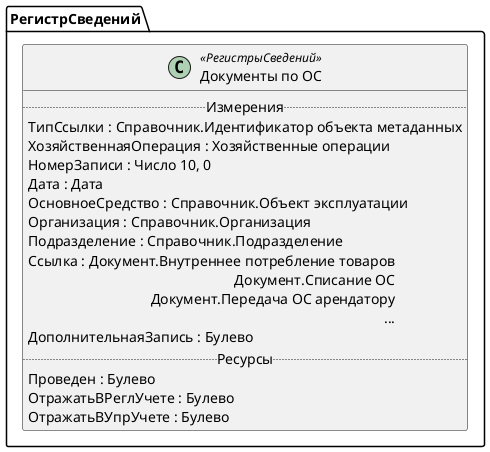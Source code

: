 ﻿@startuml ДокументыПоОС
'!include templates.wsd
'..\include templates.wsd
class РегистрСведений.ДокументыПоОС as "Документы по ОС" <<РегистрыСведений>>
{
..Измерения..
ТипСсылки : Справочник.Идентификатор объекта метаданных
ХозяйственнаяОперация : Хозяйственные операции
НомерЗаписи : Число 10, 0
Дата : Дата
ОсновноеСредство : Справочник.Объект эксплуатации
Организация : Справочник.Организация
Подразделение : Справочник.Подразделение
Ссылка : Документ.Внутреннее потребление товаров\rДокумент.Списание ОС\rДокумент.Передача ОС арендатору\r...
ДополнительнаяЗапись : Булево
..Ресурсы..
Проведен : Булево
ОтражатьВРеглУчете : Булево
ОтражатьВУпрУчете : Булево
}
@enduml

